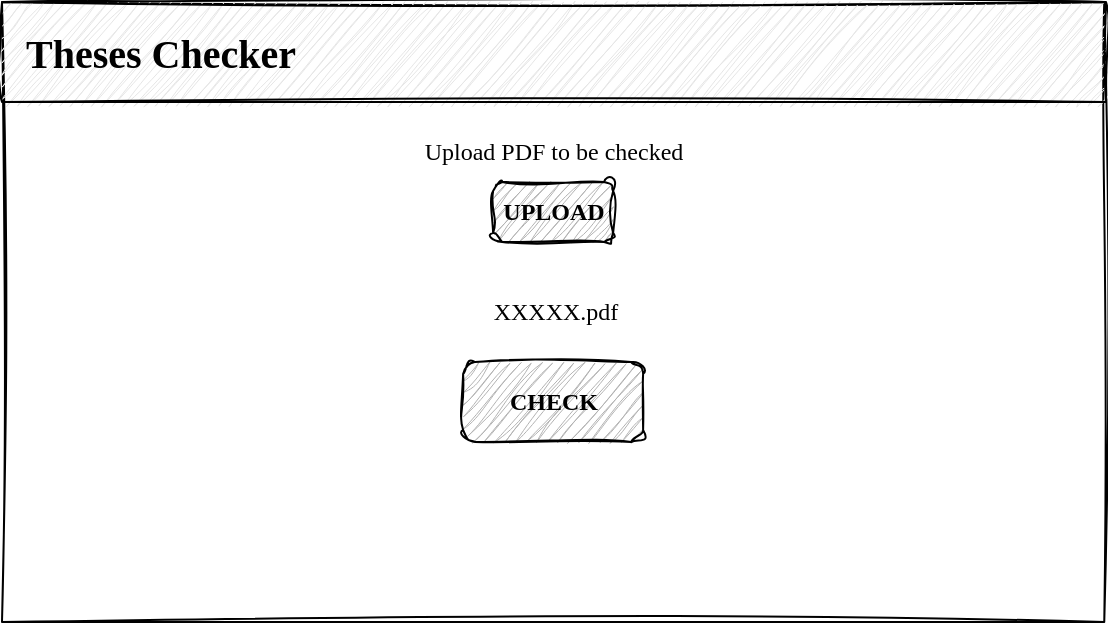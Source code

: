<mxfile version="21.2.1" type="device" pages="3">
  <diagram name="page1" id="vixhPMd0q9bQT9ZGlLSd">
    <mxGraphModel dx="1036" dy="606" grid="1" gridSize="10" guides="1" tooltips="1" connect="1" arrows="1" fold="1" page="1" pageScale="1" pageWidth="827" pageHeight="1169" math="0" shadow="0">
      <root>
        <mxCell id="0" />
        <mxCell id="1" parent="0" />
        <mxCell id="3Go7SBq2etIjeW1pENqc-1" value="" style="rounded=0;whiteSpace=wrap;html=1;aspect=fixed;sketch=1;curveFitting=1;jiggle=2;" parent="1" vertex="1">
          <mxGeometry x="137" y="120" width="551.13" height="310" as="geometry" />
        </mxCell>
        <mxCell id="3Go7SBq2etIjeW1pENqc-2" value="Theses Checker" style="rounded=0;whiteSpace=wrap;html=1;align=left;spacingLeft=10;fontStyle=1;fontSize=20;sketch=1;curveFitting=1;jiggle=2;fontFamily=Comic Sans MS;fillColor=#E6E6E6;" parent="1" vertex="1">
          <mxGeometry x="137" y="120" width="552" height="50" as="geometry" />
        </mxCell>
        <mxCell id="3Go7SBq2etIjeW1pENqc-4" value="CHECK" style="rounded=1;whiteSpace=wrap;html=1;sketch=1;curveFitting=1;jiggle=2;fontFamily=Comic Sans MS;strokeColor=#000000;fillColor=#B3B3B3;fontStyle=1" parent="1" vertex="1">
          <mxGeometry x="367.56" y="300" width="90" height="40" as="geometry" />
        </mxCell>
        <mxCell id="3Go7SBq2etIjeW1pENqc-5" value="Upload PDF to be checked" style="text;html=1;strokeColor=none;fillColor=none;align=center;verticalAlign=middle;whiteSpace=wrap;rounded=0;fontFamily=Comic Sans MS;" parent="1" vertex="1">
          <mxGeometry x="332.56" y="180" width="160" height="30" as="geometry" />
        </mxCell>
        <mxCell id="3Go7SBq2etIjeW1pENqc-6" value="UPLOAD" style="rounded=1;whiteSpace=wrap;html=1;sketch=1;curveFitting=1;jiggle=2;fontFamily=Comic Sans MS;strokeColor=#000000;fillColor=#B3B3B3;fontStyle=1" parent="1" vertex="1">
          <mxGeometry x="382.56" y="210" width="60" height="30" as="geometry" />
        </mxCell>
        <mxCell id="3Go7SBq2etIjeW1pENqc-8" value="XXXXX.pdf" style="text;html=1;strokeColor=none;fillColor=none;align=center;verticalAlign=middle;whiteSpace=wrap;rounded=0;fontFamily=Comic Sans MS;" parent="1" vertex="1">
          <mxGeometry x="374" y="260" width="80" height="30" as="geometry" />
        </mxCell>
      </root>
    </mxGraphModel>
  </diagram>
  <diagram name="page2" id="dRz3PI5GC4C8afpISiNt">
    <mxGraphModel dx="1036" dy="606" grid="1" gridSize="5" guides="1" tooltips="1" connect="1" arrows="1" fold="1" page="1" pageScale="1" pageWidth="827" pageHeight="1169" math="0" shadow="0">
      <root>
        <mxCell id="pM3FPPL-jjCG7fGwMK96-0" />
        <mxCell id="pM3FPPL-jjCG7fGwMK96-1" parent="pM3FPPL-jjCG7fGwMK96-0" />
        <mxCell id="pM3FPPL-jjCG7fGwMK96-2" value="" style="rounded=0;whiteSpace=wrap;html=1;aspect=fixed;sketch=1;curveFitting=1;jiggle=2;" parent="pM3FPPL-jjCG7fGwMK96-1" vertex="1">
          <mxGeometry x="137" y="120" width="551.13" height="310" as="geometry" />
        </mxCell>
        <mxCell id="pM3FPPL-jjCG7fGwMK96-3" value="Theses Checker" style="rounded=0;whiteSpace=wrap;html=1;align=left;spacingLeft=10;fontStyle=1;fontSize=20;sketch=1;curveFitting=1;jiggle=2;fontFamily=Comic Sans MS;fillColor=#E6E6E6;" parent="pM3FPPL-jjCG7fGwMK96-1" vertex="1">
          <mxGeometry x="137" y="120" width="552" height="50" as="geometry" />
        </mxCell>
        <mxCell id="pM3FPPL-jjCG7fGwMK96-7" value="XXXXX.pdf" style="text;html=1;strokeColor=none;fillColor=none;align=center;verticalAlign=middle;whiteSpace=wrap;rounded=0;fontFamily=Comic Sans MS;fontStyle=1;fontSize=14;" parent="pM3FPPL-jjCG7fGwMK96-1" vertex="1">
          <mxGeometry x="150" y="180" width="90" height="40" as="geometry" />
        </mxCell>
        <mxCell id="H-5UDKcCh8a5Vx28pFYm-0" value="" style="rounded=0;whiteSpace=wrap;html=1;sketch=1;curveFitting=1;jiggle=2;fillColor=#666666;" parent="pM3FPPL-jjCG7fGwMK96-1" vertex="1">
          <mxGeometry x="172.56" y="220" width="480" height="190" as="geometry" />
        </mxCell>
        <mxCell id="H-5UDKcCh8a5Vx28pFYm-1" value="" style="rounded=0;whiteSpace=wrap;html=1;sketch=1;curveFitting=1;jiggle=2;" parent="pM3FPPL-jjCG7fGwMK96-1" vertex="1">
          <mxGeometry x="313" y="220" width="200" height="190" as="geometry" />
        </mxCell>
        <mxCell id="H-5UDKcCh8a5Vx28pFYm-2" value="" style="endArrow=none;html=1;rounded=0;sketch=1;curveFitting=1;jiggle=2;strokeWidth=8;" parent="pM3FPPL-jjCG7fGwMK96-1" edge="1">
          <mxGeometry width="50" height="50" relative="1" as="geometry">
            <mxPoint x="345" y="240" as="sourcePoint" />
            <mxPoint x="435" y="240" as="targetPoint" />
          </mxGeometry>
        </mxCell>
        <mxCell id="H-5UDKcCh8a5Vx28pFYm-4" value="" style="endArrow=none;html=1;rounded=0;sketch=1;curveFitting=1;jiggle=2;strokeWidth=6;" parent="pM3FPPL-jjCG7fGwMK96-1" edge="1">
          <mxGeometry width="50" height="50" relative="1" as="geometry">
            <mxPoint x="345" y="280" as="sourcePoint" />
            <mxPoint x="404" y="280" as="targetPoint" />
          </mxGeometry>
        </mxCell>
        <mxCell id="H-5UDKcCh8a5Vx28pFYm-5" value="" style="shape=link;html=1;rounded=0;sketch=1;curveFitting=1;jiggle=2;width=9.333;strokeWidth=2;" parent="pM3FPPL-jjCG7fGwMK96-1" edge="1">
          <mxGeometry width="100" relative="1" as="geometry">
            <mxPoint x="345" y="260" as="sourcePoint" />
            <mxPoint x="494" y="260" as="targetPoint" />
          </mxGeometry>
        </mxCell>
        <mxCell id="H-5UDKcCh8a5Vx28pFYm-8" value="" style="shape=link;html=1;rounded=0;sketch=1;curveFitting=1;jiggle=2;width=9.333;strokeWidth=2;" parent="pM3FPPL-jjCG7fGwMK96-1" edge="1">
          <mxGeometry width="100" relative="1" as="geometry">
            <mxPoint x="345" y="300" as="sourcePoint" />
            <mxPoint x="494" y="300" as="targetPoint" />
          </mxGeometry>
        </mxCell>
        <mxCell id="H-5UDKcCh8a5Vx28pFYm-9" value="" style="shape=link;html=1;rounded=0;sketch=1;curveFitting=1;jiggle=2;width=9.333;strokeWidth=2;" parent="pM3FPPL-jjCG7fGwMK96-1" edge="1">
          <mxGeometry width="100" relative="1" as="geometry">
            <mxPoint x="345" y="320" as="sourcePoint" />
            <mxPoint x="494" y="320" as="targetPoint" />
          </mxGeometry>
        </mxCell>
        <mxCell id="H-5UDKcCh8a5Vx28pFYm-10" value="" style="endArrow=none;html=1;rounded=0;strokeWidth=2;sketch=1;curveFitting=1;jiggle=2;" parent="pM3FPPL-jjCG7fGwMK96-1" edge="1">
          <mxGeometry width="50" height="50" relative="1" as="geometry">
            <mxPoint x="345" y="335" as="sourcePoint" />
            <mxPoint x="400" y="335" as="targetPoint" />
          </mxGeometry>
        </mxCell>
        <mxCell id="H-5UDKcCh8a5Vx28pFYm-11" value="" style="endArrow=none;html=1;rounded=0;strokeWidth=2;sketch=1;curveFitting=1;jiggle=2;" parent="pM3FPPL-jjCG7fGwMK96-1" edge="1">
          <mxGeometry width="50" height="50" relative="1" as="geometry">
            <mxPoint x="345" y="385" as="sourcePoint" />
            <mxPoint x="425" y="385" as="targetPoint" />
          </mxGeometry>
        </mxCell>
        <mxCell id="H-5UDKcCh8a5Vx28pFYm-12" value="" style="endArrow=none;html=1;rounded=0;strokeWidth=2;sketch=1;curveFitting=1;jiggle=2;" parent="pM3FPPL-jjCG7fGwMK96-1" edge="1">
          <mxGeometry width="50" height="50" relative="1" as="geometry">
            <mxPoint x="365" y="345" as="sourcePoint" />
            <mxPoint x="495" y="345" as="targetPoint" />
          </mxGeometry>
        </mxCell>
        <mxCell id="H-5UDKcCh8a5Vx28pFYm-13" value="" style="shape=link;html=1;rounded=0;sketch=1;curveFitting=1;jiggle=2;width=9.333;strokeWidth=2;" parent="pM3FPPL-jjCG7fGwMK96-1" edge="1">
          <mxGeometry width="100" relative="1" as="geometry">
            <mxPoint x="345" y="365" as="sourcePoint" />
            <mxPoint x="494" y="365" as="targetPoint" />
          </mxGeometry>
        </mxCell>
      </root>
    </mxGraphModel>
  </diagram>
  <diagram name="all" id="vTGMizEtdq_twPhKZ5f5">
    <mxGraphModel dx="1727" dy="1010" grid="1" gridSize="10" guides="1" tooltips="1" connect="1" arrows="1" fold="1" page="1" pageScale="1" pageWidth="827" pageHeight="1169" math="0" shadow="0">
      <root>
        <mxCell id="47yCj9j-fOpFaBCmFePz-0" />
        <mxCell id="47yCj9j-fOpFaBCmFePz-1" parent="47yCj9j-fOpFaBCmFePz-0" />
        <mxCell id="47yCj9j-fOpFaBCmFePz-2" value="" style="rounded=0;whiteSpace=wrap;html=1;aspect=fixed;sketch=1;curveFitting=1;jiggle=2;" vertex="1" parent="47yCj9j-fOpFaBCmFePz-1">
          <mxGeometry x="137" y="120" width="551.13" height="310" as="geometry" />
        </mxCell>
        <mxCell id="47yCj9j-fOpFaBCmFePz-3" value="Theses Checker" style="rounded=0;whiteSpace=wrap;html=1;align=left;spacingLeft=10;fontStyle=1;fontSize=20;sketch=1;curveFitting=1;jiggle=2;fontFamily=Comic Sans MS;fillColor=#E6E6E6;" vertex="1" parent="47yCj9j-fOpFaBCmFePz-1">
          <mxGeometry x="137" y="120" width="552" height="50" as="geometry" />
        </mxCell>
        <mxCell id="7nsCpHNv4ikEOk1A3-cI-14" style="edgeStyle=orthogonalEdgeStyle;rounded=0;orthogonalLoop=1;jettySize=auto;html=1;exitX=0.5;exitY=1;exitDx=0;exitDy=0;entryX=0.5;entryY=0;entryDx=0;entryDy=0;strokeWidth=4;strokeColor=#187fcd;" edge="1" parent="47yCj9j-fOpFaBCmFePz-1" source="47yCj9j-fOpFaBCmFePz-4" target="7nsCpHNv4ikEOk1A3-cI-1">
          <mxGeometry relative="1" as="geometry" />
        </mxCell>
        <mxCell id="47yCj9j-fOpFaBCmFePz-4" value="CHECK" style="rounded=1;whiteSpace=wrap;html=1;sketch=1;curveFitting=1;jiggle=2;fontFamily=Comic Sans MS;strokeColor=#000000;fillColor=#B3B3B3;fontStyle=1" vertex="1" parent="47yCj9j-fOpFaBCmFePz-1">
          <mxGeometry x="367.56" y="300" width="90" height="40" as="geometry" />
        </mxCell>
        <mxCell id="47yCj9j-fOpFaBCmFePz-5" value="Upload PDF to be checked" style="text;html=1;strokeColor=none;fillColor=none;align=center;verticalAlign=middle;whiteSpace=wrap;rounded=0;fontFamily=Comic Sans MS;" vertex="1" parent="47yCj9j-fOpFaBCmFePz-1">
          <mxGeometry x="332.56" y="180" width="160" height="30" as="geometry" />
        </mxCell>
        <mxCell id="47yCj9j-fOpFaBCmFePz-6" value="UPLOAD" style="rounded=1;whiteSpace=wrap;html=1;sketch=1;curveFitting=1;jiggle=2;fontFamily=Comic Sans MS;strokeColor=#000000;fillColor=#B3B3B3;fontStyle=1" vertex="1" parent="47yCj9j-fOpFaBCmFePz-1">
          <mxGeometry x="382.56" y="210" width="60" height="30" as="geometry" />
        </mxCell>
        <mxCell id="47yCj9j-fOpFaBCmFePz-7" value="XXXXX.pdf" style="text;html=1;strokeColor=none;fillColor=none;align=center;verticalAlign=middle;whiteSpace=wrap;rounded=0;fontFamily=Comic Sans MS;" vertex="1" parent="47yCj9j-fOpFaBCmFePz-1">
          <mxGeometry x="374" y="260" width="80" height="30" as="geometry" />
        </mxCell>
        <mxCell id="7nsCpHNv4ikEOk1A3-cI-0" value="" style="rounded=0;whiteSpace=wrap;html=1;aspect=fixed;sketch=1;curveFitting=1;jiggle=2;" vertex="1" parent="47yCj9j-fOpFaBCmFePz-1">
          <mxGeometry x="137" y="500" width="551.13" height="310" as="geometry" />
        </mxCell>
        <mxCell id="7nsCpHNv4ikEOk1A3-cI-1" value="Theses Checker" style="rounded=0;whiteSpace=wrap;html=1;align=left;spacingLeft=10;fontStyle=1;fontSize=20;sketch=1;curveFitting=1;jiggle=2;fontFamily=Comic Sans MS;fillColor=#E6E6E6;" vertex="1" parent="47yCj9j-fOpFaBCmFePz-1">
          <mxGeometry x="137" y="500" width="552" height="50" as="geometry" />
        </mxCell>
        <mxCell id="7nsCpHNv4ikEOk1A3-cI-2" value="XXXXX.pdf" style="text;html=1;strokeColor=none;fillColor=none;align=center;verticalAlign=middle;whiteSpace=wrap;rounded=0;fontFamily=Comic Sans MS;fontStyle=1;fontSize=14;" vertex="1" parent="47yCj9j-fOpFaBCmFePz-1">
          <mxGeometry x="150" y="560" width="90" height="40" as="geometry" />
        </mxCell>
        <mxCell id="7nsCpHNv4ikEOk1A3-cI-3" value="" style="rounded=0;whiteSpace=wrap;html=1;sketch=1;curveFitting=1;jiggle=2;fillColor=#666666;" vertex="1" parent="47yCj9j-fOpFaBCmFePz-1">
          <mxGeometry x="172.56" y="600" width="480" height="190" as="geometry" />
        </mxCell>
        <mxCell id="7nsCpHNv4ikEOk1A3-cI-4" value="" style="rounded=0;whiteSpace=wrap;html=1;sketch=1;curveFitting=1;jiggle=2;" vertex="1" parent="47yCj9j-fOpFaBCmFePz-1">
          <mxGeometry x="313" y="600" width="200" height="190" as="geometry" />
        </mxCell>
        <mxCell id="7nsCpHNv4ikEOk1A3-cI-5" value="" style="endArrow=none;html=1;rounded=0;sketch=1;curveFitting=1;jiggle=2;strokeWidth=8;" edge="1" parent="47yCj9j-fOpFaBCmFePz-1">
          <mxGeometry width="50" height="50" relative="1" as="geometry">
            <mxPoint x="345" y="620" as="sourcePoint" />
            <mxPoint x="435" y="620" as="targetPoint" />
          </mxGeometry>
        </mxCell>
        <mxCell id="7nsCpHNv4ikEOk1A3-cI-6" value="" style="endArrow=none;html=1;rounded=0;sketch=1;curveFitting=1;jiggle=2;strokeWidth=6;" edge="1" parent="47yCj9j-fOpFaBCmFePz-1">
          <mxGeometry width="50" height="50" relative="1" as="geometry">
            <mxPoint x="345" y="660" as="sourcePoint" />
            <mxPoint x="404" y="660" as="targetPoint" />
          </mxGeometry>
        </mxCell>
        <mxCell id="7nsCpHNv4ikEOk1A3-cI-7" value="" style="shape=link;html=1;rounded=0;sketch=1;curveFitting=1;jiggle=2;width=9.333;strokeWidth=2;" edge="1" parent="47yCj9j-fOpFaBCmFePz-1">
          <mxGeometry width="100" relative="1" as="geometry">
            <mxPoint x="345" y="640" as="sourcePoint" />
            <mxPoint x="494" y="640" as="targetPoint" />
          </mxGeometry>
        </mxCell>
        <mxCell id="7nsCpHNv4ikEOk1A3-cI-8" value="" style="shape=link;html=1;rounded=0;sketch=1;curveFitting=1;jiggle=2;width=9.333;strokeWidth=2;" edge="1" parent="47yCj9j-fOpFaBCmFePz-1">
          <mxGeometry width="100" relative="1" as="geometry">
            <mxPoint x="345" y="680" as="sourcePoint" />
            <mxPoint x="494" y="680" as="targetPoint" />
          </mxGeometry>
        </mxCell>
        <mxCell id="7nsCpHNv4ikEOk1A3-cI-9" value="" style="shape=link;html=1;rounded=0;sketch=1;curveFitting=1;jiggle=2;width=9.333;strokeWidth=2;" edge="1" parent="47yCj9j-fOpFaBCmFePz-1">
          <mxGeometry width="100" relative="1" as="geometry">
            <mxPoint x="345" y="700" as="sourcePoint" />
            <mxPoint x="494" y="700" as="targetPoint" />
          </mxGeometry>
        </mxCell>
        <mxCell id="7nsCpHNv4ikEOk1A3-cI-10" value="" style="endArrow=none;html=1;rounded=0;strokeWidth=2;sketch=1;curveFitting=1;jiggle=2;" edge="1" parent="47yCj9j-fOpFaBCmFePz-1">
          <mxGeometry width="50" height="50" relative="1" as="geometry">
            <mxPoint x="345" y="715" as="sourcePoint" />
            <mxPoint x="400" y="715" as="targetPoint" />
          </mxGeometry>
        </mxCell>
        <mxCell id="7nsCpHNv4ikEOk1A3-cI-11" value="" style="endArrow=none;html=1;rounded=0;strokeWidth=2;sketch=1;curveFitting=1;jiggle=2;" edge="1" parent="47yCj9j-fOpFaBCmFePz-1">
          <mxGeometry width="50" height="50" relative="1" as="geometry">
            <mxPoint x="345" y="765" as="sourcePoint" />
            <mxPoint x="425" y="765" as="targetPoint" />
          </mxGeometry>
        </mxCell>
        <mxCell id="7nsCpHNv4ikEOk1A3-cI-12" value="" style="endArrow=none;html=1;rounded=0;strokeWidth=2;sketch=1;curveFitting=1;jiggle=2;" edge="1" parent="47yCj9j-fOpFaBCmFePz-1">
          <mxGeometry width="50" height="50" relative="1" as="geometry">
            <mxPoint x="365" y="725" as="sourcePoint" />
            <mxPoint x="495" y="725" as="targetPoint" />
          </mxGeometry>
        </mxCell>
        <mxCell id="7nsCpHNv4ikEOk1A3-cI-13" value="" style="shape=link;html=1;rounded=0;sketch=1;curveFitting=1;jiggle=2;width=9.333;strokeWidth=2;" edge="1" parent="47yCj9j-fOpFaBCmFePz-1">
          <mxGeometry width="100" relative="1" as="geometry">
            <mxPoint x="345" y="745" as="sourcePoint" />
            <mxPoint x="494" y="745" as="targetPoint" />
          </mxGeometry>
        </mxCell>
      </root>
    </mxGraphModel>
  </diagram>
</mxfile>
